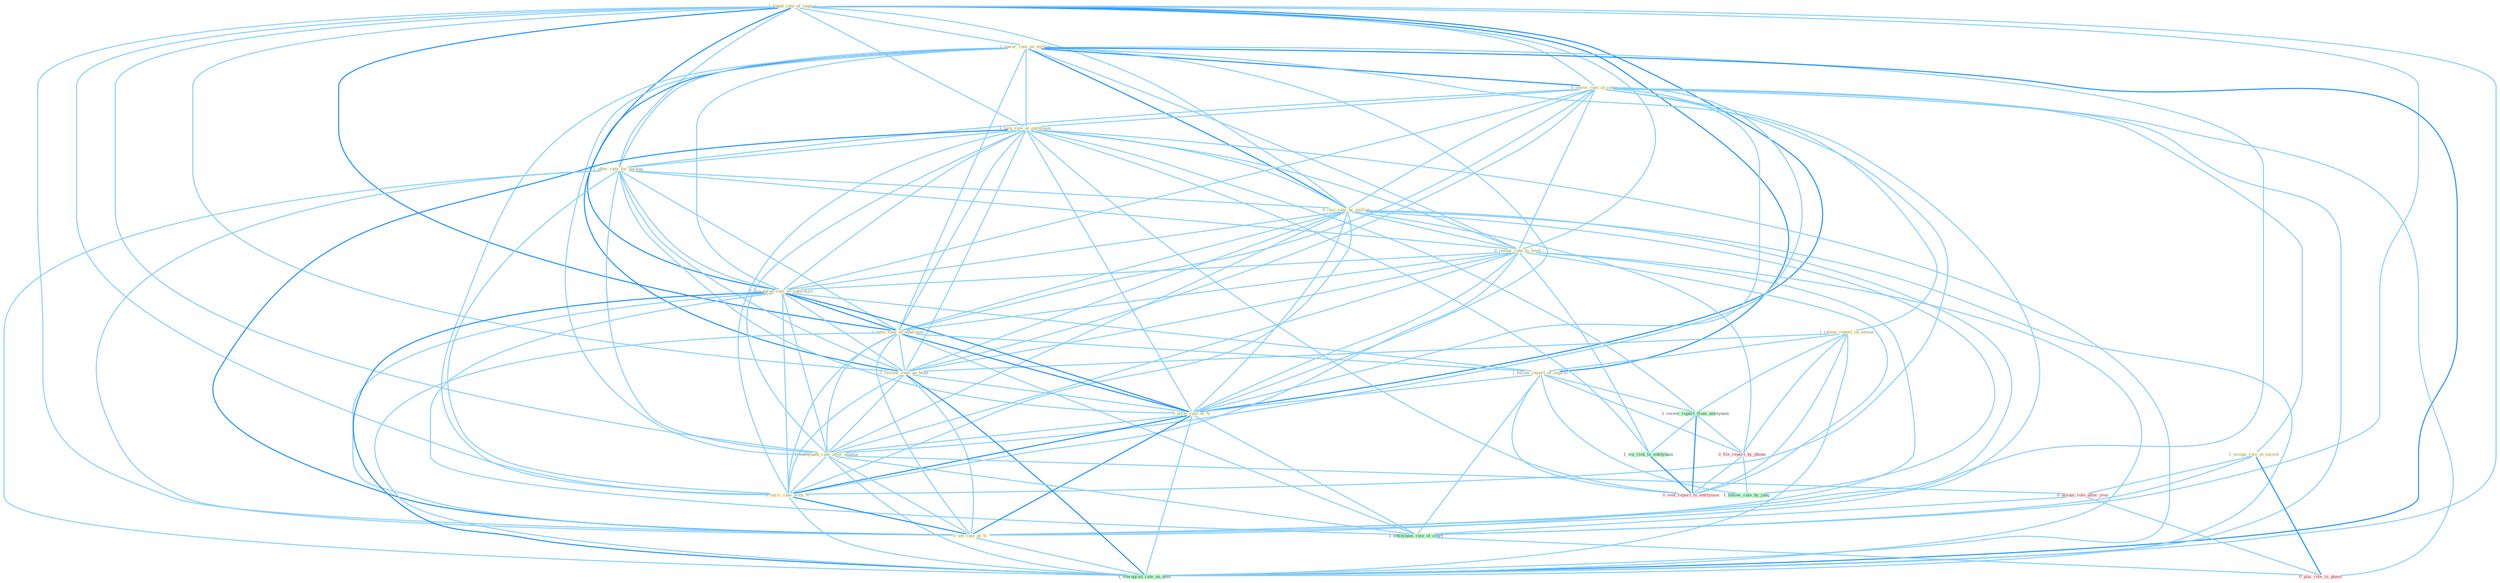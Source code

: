 Graph G{ 
    node
    [shape=polygon,style=filled,width=.5,height=.06,color="#BDFCC9",fixedsize=true,fontsize=4,
    fontcolor="#2f4f4f"];
    {node
    [color="#ffffe0", fontcolor="#8b7d6b"] "1_found_rate_of_improv " "1_lower_rate_on_million " "0_lower_rate_in_come " "1_turn_rate_at_entitynam " "1_offer_rate_for_packag " "0_rais_rate_by_million " "0_restor_rate_to_level " "1_releas_report_on_extent " "1_downgrad_rate_of_subsidiari " "1_have_rate_of_othernum " "1_review_rate_on_bond " "1_follow_report_of_improv " "1_term_rate_of_% " "1_entitynam_rate_after_expens " "0_carri_rate_with_% " "1_occupi_role_in_societi " "0_set_rate_at_% "}
{node [color="#fff0f5", fontcolor="#b22222"] "0_assum_role_after_year " "0_file_report_by_phone " "0_sent_report_to_entitynam " "0_plai_role_in_phase "}
edge [color="#B0E2FF"];

	"1_found_rate_of_improv " -- "1_lower_rate_on_million " [w="1", color="#87cefa" ];
	"1_found_rate_of_improv " -- "0_lower_rate_in_come " [w="1", color="#87cefa" ];
	"1_found_rate_of_improv " -- "1_turn_rate_at_entitynam " [w="1", color="#87cefa" ];
	"1_found_rate_of_improv " -- "1_offer_rate_for_packag " [w="1", color="#87cefa" ];
	"1_found_rate_of_improv " -- "0_rais_rate_by_million " [w="1", color="#87cefa" ];
	"1_found_rate_of_improv " -- "0_restor_rate_to_level " [w="1", color="#87cefa" ];
	"1_found_rate_of_improv " -- "1_downgrad_rate_of_subsidiari " [w="2", color="#1e90ff" , len=0.8];
	"1_found_rate_of_improv " -- "1_have_rate_of_othernum " [w="2", color="#1e90ff" , len=0.8];
	"1_found_rate_of_improv " -- "1_review_rate_on_bond " [w="1", color="#87cefa" ];
	"1_found_rate_of_improv " -- "1_follow_report_of_improv " [w="2", color="#1e90ff" , len=0.8];
	"1_found_rate_of_improv " -- "1_term_rate_of_% " [w="2", color="#1e90ff" , len=0.8];
	"1_found_rate_of_improv " -- "1_entitynam_rate_after_expens " [w="1", color="#87cefa" ];
	"1_found_rate_of_improv " -- "0_carri_rate_with_% " [w="1", color="#87cefa" ];
	"1_found_rate_of_improv " -- "0_set_rate_at_% " [w="1", color="#87cefa" ];
	"1_found_rate_of_improv " -- "1_entitynam_role_of_court " [w="1", color="#87cefa" ];
	"1_found_rate_of_improv " -- "1_downgrad_rate_on_debt " [w="1", color="#87cefa" ];
	"1_lower_rate_on_million " -- "0_lower_rate_in_come " [w="2", color="#1e90ff" , len=0.8];
	"1_lower_rate_on_million " -- "1_turn_rate_at_entitynam " [w="1", color="#87cefa" ];
	"1_lower_rate_on_million " -- "1_offer_rate_for_packag " [w="1", color="#87cefa" ];
	"1_lower_rate_on_million " -- "0_rais_rate_by_million " [w="2", color="#1e90ff" , len=0.8];
	"1_lower_rate_on_million " -- "0_restor_rate_to_level " [w="1", color="#87cefa" ];
	"1_lower_rate_on_million " -- "1_releas_report_on_extent " [w="1", color="#87cefa" ];
	"1_lower_rate_on_million " -- "1_downgrad_rate_of_subsidiari " [w="1", color="#87cefa" ];
	"1_lower_rate_on_million " -- "1_have_rate_of_othernum " [w="1", color="#87cefa" ];
	"1_lower_rate_on_million " -- "1_review_rate_on_bond " [w="2", color="#1e90ff" , len=0.8];
	"1_lower_rate_on_million " -- "1_term_rate_of_% " [w="1", color="#87cefa" ];
	"1_lower_rate_on_million " -- "1_entitynam_rate_after_expens " [w="1", color="#87cefa" ];
	"1_lower_rate_on_million " -- "0_carri_rate_with_% " [w="1", color="#87cefa" ];
	"1_lower_rate_on_million " -- "0_set_rate_at_% " [w="1", color="#87cefa" ];
	"1_lower_rate_on_million " -- "1_downgrad_rate_on_debt " [w="2", color="#1e90ff" , len=0.8];
	"0_lower_rate_in_come " -- "1_turn_rate_at_entitynam " [w="1", color="#87cefa" ];
	"0_lower_rate_in_come " -- "1_offer_rate_for_packag " [w="1", color="#87cefa" ];
	"0_lower_rate_in_come " -- "0_rais_rate_by_million " [w="1", color="#87cefa" ];
	"0_lower_rate_in_come " -- "0_restor_rate_to_level " [w="1", color="#87cefa" ];
	"0_lower_rate_in_come " -- "1_downgrad_rate_of_subsidiari " [w="1", color="#87cefa" ];
	"0_lower_rate_in_come " -- "1_have_rate_of_othernum " [w="1", color="#87cefa" ];
	"0_lower_rate_in_come " -- "1_review_rate_on_bond " [w="1", color="#87cefa" ];
	"0_lower_rate_in_come " -- "1_term_rate_of_% " [w="1", color="#87cefa" ];
	"0_lower_rate_in_come " -- "1_entitynam_rate_after_expens " [w="1", color="#87cefa" ];
	"0_lower_rate_in_come " -- "0_carri_rate_with_% " [w="1", color="#87cefa" ];
	"0_lower_rate_in_come " -- "1_occupi_role_in_societi " [w="1", color="#87cefa" ];
	"0_lower_rate_in_come " -- "0_set_rate_at_% " [w="1", color="#87cefa" ];
	"0_lower_rate_in_come " -- "1_downgrad_rate_on_debt " [w="1", color="#87cefa" ];
	"0_lower_rate_in_come " -- "0_plai_role_in_phase " [w="1", color="#87cefa" ];
	"1_turn_rate_at_entitynam " -- "1_offer_rate_for_packag " [w="1", color="#87cefa" ];
	"1_turn_rate_at_entitynam " -- "0_rais_rate_by_million " [w="1", color="#87cefa" ];
	"1_turn_rate_at_entitynam " -- "0_restor_rate_to_level " [w="1", color="#87cefa" ];
	"1_turn_rate_at_entitynam " -- "1_downgrad_rate_of_subsidiari " [w="1", color="#87cefa" ];
	"1_turn_rate_at_entitynam " -- "1_have_rate_of_othernum " [w="1", color="#87cefa" ];
	"1_turn_rate_at_entitynam " -- "1_review_rate_on_bond " [w="1", color="#87cefa" ];
	"1_turn_rate_at_entitynam " -- "1_term_rate_of_% " [w="1", color="#87cefa" ];
	"1_turn_rate_at_entitynam " -- "1_entitynam_rate_after_expens " [w="1", color="#87cefa" ];
	"1_turn_rate_at_entitynam " -- "0_carri_rate_with_% " [w="1", color="#87cefa" ];
	"1_turn_rate_at_entitynam " -- "0_set_rate_at_% " [w="2", color="#1e90ff" , len=0.8];
	"1_turn_rate_at_entitynam " -- "1_receiv_report_from_entitynam " [w="1", color="#87cefa" ];
	"1_turn_rate_at_entitynam " -- "1_downgrad_rate_on_debt " [w="1", color="#87cefa" ];
	"1_turn_rate_at_entitynam " -- "1_wa_risk_to_entitynam " [w="1", color="#87cefa" ];
	"1_turn_rate_at_entitynam " -- "0_sent_report_to_entitynam " [w="1", color="#87cefa" ];
	"1_offer_rate_for_packag " -- "0_rais_rate_by_million " [w="1", color="#87cefa" ];
	"1_offer_rate_for_packag " -- "0_restor_rate_to_level " [w="1", color="#87cefa" ];
	"1_offer_rate_for_packag " -- "1_downgrad_rate_of_subsidiari " [w="1", color="#87cefa" ];
	"1_offer_rate_for_packag " -- "1_have_rate_of_othernum " [w="1", color="#87cefa" ];
	"1_offer_rate_for_packag " -- "1_review_rate_on_bond " [w="1", color="#87cefa" ];
	"1_offer_rate_for_packag " -- "1_term_rate_of_% " [w="1", color="#87cefa" ];
	"1_offer_rate_for_packag " -- "1_entitynam_rate_after_expens " [w="1", color="#87cefa" ];
	"1_offer_rate_for_packag " -- "0_carri_rate_with_% " [w="1", color="#87cefa" ];
	"1_offer_rate_for_packag " -- "0_set_rate_at_% " [w="1", color="#87cefa" ];
	"1_offer_rate_for_packag " -- "1_downgrad_rate_on_debt " [w="1", color="#87cefa" ];
	"0_rais_rate_by_million " -- "0_restor_rate_to_level " [w="1", color="#87cefa" ];
	"0_rais_rate_by_million " -- "1_downgrad_rate_of_subsidiari " [w="1", color="#87cefa" ];
	"0_rais_rate_by_million " -- "1_have_rate_of_othernum " [w="1", color="#87cefa" ];
	"0_rais_rate_by_million " -- "1_review_rate_on_bond " [w="1", color="#87cefa" ];
	"0_rais_rate_by_million " -- "1_term_rate_of_% " [w="1", color="#87cefa" ];
	"0_rais_rate_by_million " -- "1_entitynam_rate_after_expens " [w="1", color="#87cefa" ];
	"0_rais_rate_by_million " -- "0_carri_rate_with_% " [w="1", color="#87cefa" ];
	"0_rais_rate_by_million " -- "0_set_rate_at_% " [w="1", color="#87cefa" ];
	"0_rais_rate_by_million " -- "0_file_report_by_phone " [w="1", color="#87cefa" ];
	"0_rais_rate_by_million " -- "1_downgrad_rate_on_debt " [w="1", color="#87cefa" ];
	"0_rais_rate_by_million " -- "1_follow_rule_by_judg " [w="1", color="#87cefa" ];
	"0_restor_rate_to_level " -- "1_downgrad_rate_of_subsidiari " [w="1", color="#87cefa" ];
	"0_restor_rate_to_level " -- "1_have_rate_of_othernum " [w="1", color="#87cefa" ];
	"0_restor_rate_to_level " -- "1_review_rate_on_bond " [w="1", color="#87cefa" ];
	"0_restor_rate_to_level " -- "1_term_rate_of_% " [w="1", color="#87cefa" ];
	"0_restor_rate_to_level " -- "1_entitynam_rate_after_expens " [w="1", color="#87cefa" ];
	"0_restor_rate_to_level " -- "0_carri_rate_with_% " [w="1", color="#87cefa" ];
	"0_restor_rate_to_level " -- "0_set_rate_at_% " [w="1", color="#87cefa" ];
	"0_restor_rate_to_level " -- "1_downgrad_rate_on_debt " [w="1", color="#87cefa" ];
	"0_restor_rate_to_level " -- "1_wa_risk_to_entitynam " [w="1", color="#87cefa" ];
	"0_restor_rate_to_level " -- "0_sent_report_to_entitynam " [w="1", color="#87cefa" ];
	"1_releas_report_on_extent " -- "1_review_rate_on_bond " [w="1", color="#87cefa" ];
	"1_releas_report_on_extent " -- "1_follow_report_of_improv " [w="1", color="#87cefa" ];
	"1_releas_report_on_extent " -- "1_receiv_report_from_entitynam " [w="1", color="#87cefa" ];
	"1_releas_report_on_extent " -- "0_file_report_by_phone " [w="1", color="#87cefa" ];
	"1_releas_report_on_extent " -- "1_downgrad_rate_on_debt " [w="1", color="#87cefa" ];
	"1_releas_report_on_extent " -- "0_sent_report_to_entitynam " [w="1", color="#87cefa" ];
	"1_downgrad_rate_of_subsidiari " -- "1_have_rate_of_othernum " [w="2", color="#1e90ff" , len=0.8];
	"1_downgrad_rate_of_subsidiari " -- "1_review_rate_on_bond " [w="1", color="#87cefa" ];
	"1_downgrad_rate_of_subsidiari " -- "1_follow_report_of_improv " [w="1", color="#87cefa" ];
	"1_downgrad_rate_of_subsidiari " -- "1_term_rate_of_% " [w="2", color="#1e90ff" , len=0.8];
	"1_downgrad_rate_of_subsidiari " -- "1_entitynam_rate_after_expens " [w="1", color="#87cefa" ];
	"1_downgrad_rate_of_subsidiari " -- "0_carri_rate_with_% " [w="1", color="#87cefa" ];
	"1_downgrad_rate_of_subsidiari " -- "0_set_rate_at_% " [w="1", color="#87cefa" ];
	"1_downgrad_rate_of_subsidiari " -- "1_entitynam_role_of_court " [w="1", color="#87cefa" ];
	"1_downgrad_rate_of_subsidiari " -- "1_downgrad_rate_on_debt " [w="2", color="#1e90ff" , len=0.8];
	"1_have_rate_of_othernum " -- "1_review_rate_on_bond " [w="1", color="#87cefa" ];
	"1_have_rate_of_othernum " -- "1_follow_report_of_improv " [w="1", color="#87cefa" ];
	"1_have_rate_of_othernum " -- "1_term_rate_of_% " [w="2", color="#1e90ff" , len=0.8];
	"1_have_rate_of_othernum " -- "1_entitynam_rate_after_expens " [w="1", color="#87cefa" ];
	"1_have_rate_of_othernum " -- "0_carri_rate_with_% " [w="1", color="#87cefa" ];
	"1_have_rate_of_othernum " -- "0_set_rate_at_% " [w="1", color="#87cefa" ];
	"1_have_rate_of_othernum " -- "1_entitynam_role_of_court " [w="1", color="#87cefa" ];
	"1_have_rate_of_othernum " -- "1_downgrad_rate_on_debt " [w="1", color="#87cefa" ];
	"1_review_rate_on_bond " -- "1_term_rate_of_% " [w="1", color="#87cefa" ];
	"1_review_rate_on_bond " -- "1_entitynam_rate_after_expens " [w="1", color="#87cefa" ];
	"1_review_rate_on_bond " -- "0_carri_rate_with_% " [w="1", color="#87cefa" ];
	"1_review_rate_on_bond " -- "0_set_rate_at_% " [w="1", color="#87cefa" ];
	"1_review_rate_on_bond " -- "1_downgrad_rate_on_debt " [w="2", color="#1e90ff" , len=0.8];
	"1_follow_report_of_improv " -- "1_term_rate_of_% " [w="1", color="#87cefa" ];
	"1_follow_report_of_improv " -- "1_receiv_report_from_entitynam " [w="1", color="#87cefa" ];
	"1_follow_report_of_improv " -- "1_entitynam_role_of_court " [w="1", color="#87cefa" ];
	"1_follow_report_of_improv " -- "0_file_report_by_phone " [w="1", color="#87cefa" ];
	"1_follow_report_of_improv " -- "1_follow_rule_by_judg " [w="1", color="#87cefa" ];
	"1_follow_report_of_improv " -- "0_sent_report_to_entitynam " [w="1", color="#87cefa" ];
	"1_term_rate_of_% " -- "1_entitynam_rate_after_expens " [w="1", color="#87cefa" ];
	"1_term_rate_of_% " -- "0_carri_rate_with_% " [w="2", color="#1e90ff" , len=0.8];
	"1_term_rate_of_% " -- "0_set_rate_at_% " [w="2", color="#1e90ff" , len=0.8];
	"1_term_rate_of_% " -- "1_entitynam_role_of_court " [w="1", color="#87cefa" ];
	"1_term_rate_of_% " -- "1_downgrad_rate_on_debt " [w="1", color="#87cefa" ];
	"1_entitynam_rate_after_expens " -- "0_carri_rate_with_% " [w="1", color="#87cefa" ];
	"1_entitynam_rate_after_expens " -- "0_set_rate_at_% " [w="1", color="#87cefa" ];
	"1_entitynam_rate_after_expens " -- "0_assum_role_after_year " [w="1", color="#87cefa" ];
	"1_entitynam_rate_after_expens " -- "1_entitynam_role_of_court " [w="1", color="#87cefa" ];
	"1_entitynam_rate_after_expens " -- "1_downgrad_rate_on_debt " [w="1", color="#87cefa" ];
	"0_carri_rate_with_% " -- "0_set_rate_at_% " [w="2", color="#1e90ff" , len=0.8];
	"0_carri_rate_with_% " -- "1_downgrad_rate_on_debt " [w="1", color="#87cefa" ];
	"1_occupi_role_in_societi " -- "0_assum_role_after_year " [w="1", color="#87cefa" ];
	"1_occupi_role_in_societi " -- "1_entitynam_role_of_court " [w="1", color="#87cefa" ];
	"1_occupi_role_in_societi " -- "0_plai_role_in_phase " [w="2", color="#1e90ff" , len=0.8];
	"0_set_rate_at_% " -- "1_downgrad_rate_on_debt " [w="1", color="#87cefa" ];
	"1_receiv_report_from_entitynam " -- "0_file_report_by_phone " [w="1", color="#87cefa" ];
	"1_receiv_report_from_entitynam " -- "1_wa_risk_to_entitynam " [w="1", color="#87cefa" ];
	"1_receiv_report_from_entitynam " -- "0_sent_report_to_entitynam " [w="2", color="#1e90ff" , len=0.8];
	"0_assum_role_after_year " -- "1_entitynam_role_of_court " [w="1", color="#87cefa" ];
	"0_assum_role_after_year " -- "0_plai_role_in_phase " [w="1", color="#87cefa" ];
	"1_entitynam_role_of_court " -- "0_plai_role_in_phase " [w="1", color="#87cefa" ];
	"0_file_report_by_phone " -- "1_follow_rule_by_judg " [w="1", color="#87cefa" ];
	"0_file_report_by_phone " -- "0_sent_report_to_entitynam " [w="1", color="#87cefa" ];
	"1_wa_risk_to_entitynam " -- "0_sent_report_to_entitynam " [w="2", color="#1e90ff" , len=0.8];
}